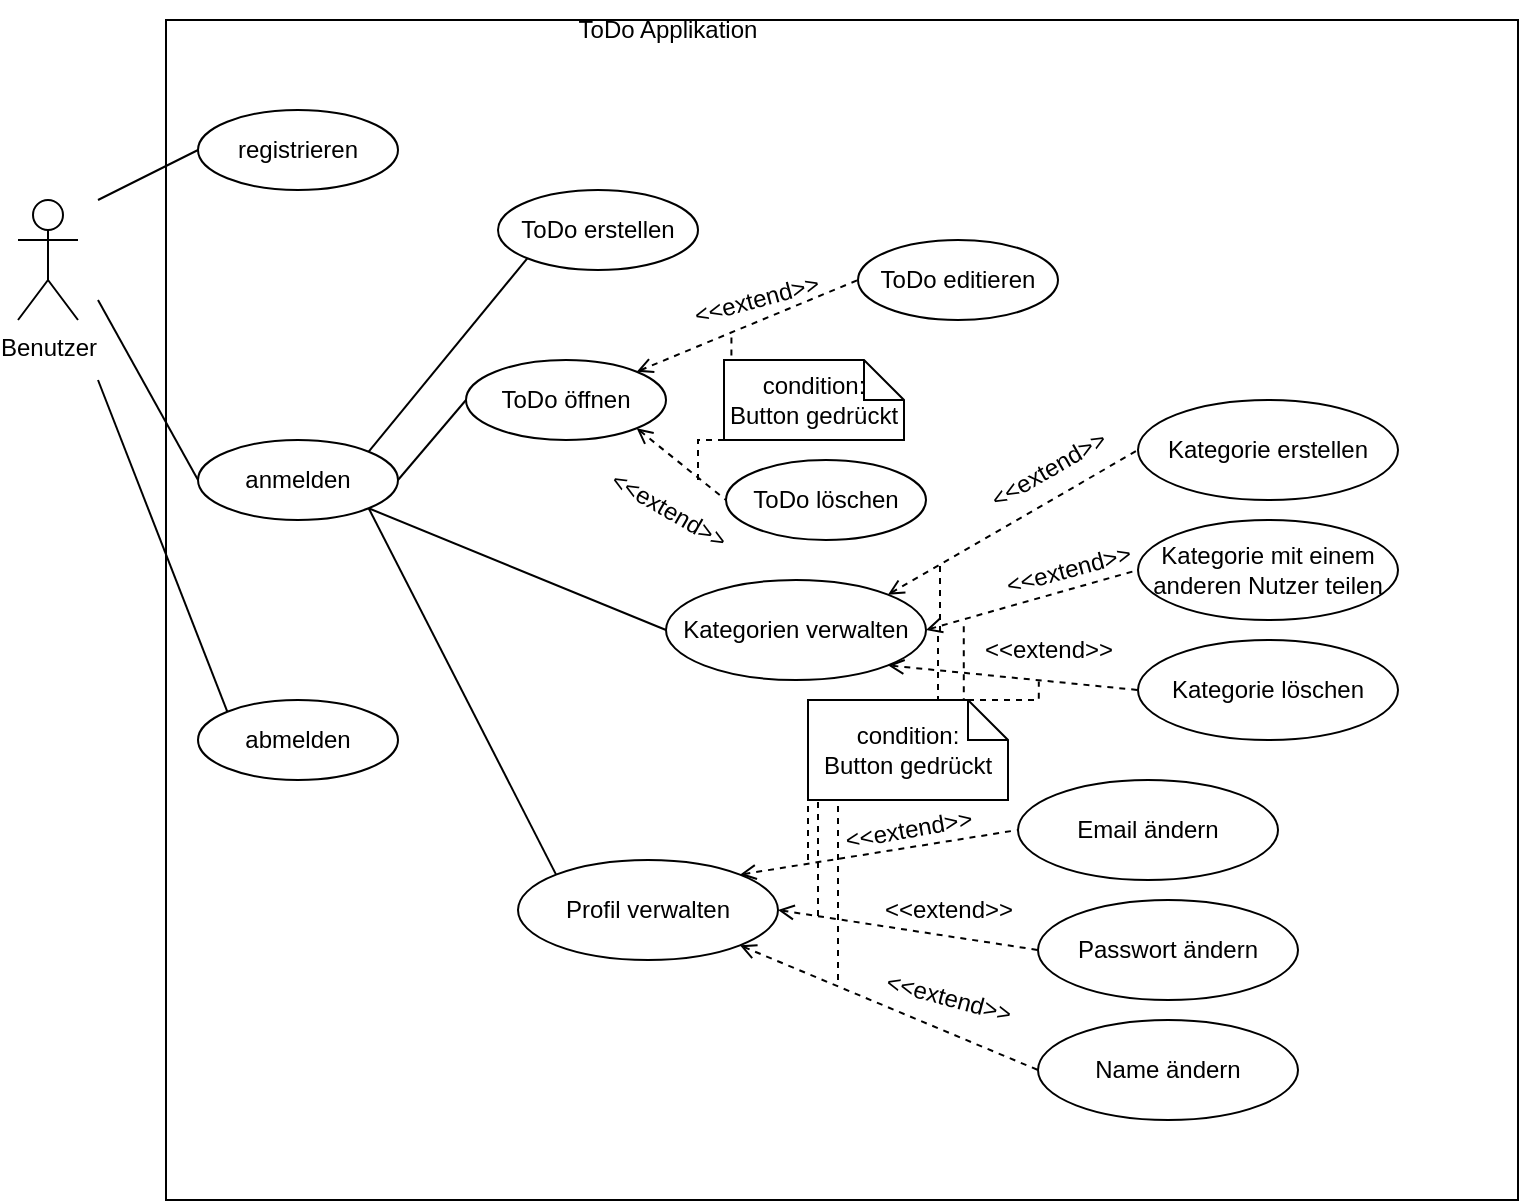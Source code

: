 <mxfile version="24.0.1" type="device">
  <diagram name="Seite-1" id="e2dhDYWPwq4B96d2uhu8">
    <mxGraphModel dx="946" dy="771" grid="1" gridSize="10" guides="1" tooltips="1" connect="1" arrows="1" fold="1" page="1" pageScale="1" pageWidth="827" pageHeight="1169" math="0" shadow="0">
      <root>
        <mxCell id="0" />
        <mxCell id="1" parent="0" />
        <mxCell id="qH2LjV1pGE-CIEt-mXnt-2" value="" style="rounded=0;whiteSpace=wrap;html=1;" parent="1" vertex="1">
          <mxGeometry x="134" y="110" width="676" height="590" as="geometry" />
        </mxCell>
        <mxCell id="qH2LjV1pGE-CIEt-mXnt-24" style="rounded=0;orthogonalLoop=1;jettySize=auto;html=1;entryX=0;entryY=0.5;entryDx=0;entryDy=0;endArrow=none;endFill=0;" parent="1" target="qH2LjV1pGE-CIEt-mXnt-4" edge="1">
          <mxGeometry relative="1" as="geometry">
            <mxPoint x="100" y="200" as="sourcePoint" />
          </mxGeometry>
        </mxCell>
        <mxCell id="qH2LjV1pGE-CIEt-mXnt-27" style="rounded=0;orthogonalLoop=1;jettySize=auto;html=1;entryX=0;entryY=0.5;entryDx=0;entryDy=0;endArrow=none;endFill=0;" parent="1" target="qH2LjV1pGE-CIEt-mXnt-5" edge="1">
          <mxGeometry relative="1" as="geometry">
            <mxPoint x="100" y="250" as="sourcePoint" />
          </mxGeometry>
        </mxCell>
        <mxCell id="qH2LjV1pGE-CIEt-mXnt-31" style="edgeStyle=none;rounded=0;orthogonalLoop=1;jettySize=auto;html=1;entryX=0;entryY=0;entryDx=0;entryDy=0;endArrow=none;endFill=0;" parent="1" target="qH2LjV1pGE-CIEt-mXnt-14" edge="1">
          <mxGeometry relative="1" as="geometry">
            <mxPoint x="100" y="290" as="sourcePoint" />
          </mxGeometry>
        </mxCell>
        <mxCell id="qH2LjV1pGE-CIEt-mXnt-1" value="Benutzer" style="shape=umlActor;verticalLabelPosition=bottom;verticalAlign=top;html=1;outlineConnect=0;" parent="1" vertex="1">
          <mxGeometry x="60" y="200" width="30" height="60" as="geometry" />
        </mxCell>
        <mxCell id="qH2LjV1pGE-CIEt-mXnt-3" value="ToDo Applikation" style="text;html=1;strokeColor=none;fillColor=none;align=center;verticalAlign=middle;whiteSpace=wrap;rounded=0;" parent="1" vertex="1">
          <mxGeometry x="320" y="100" width="130" height="30" as="geometry" />
        </mxCell>
        <mxCell id="qH2LjV1pGE-CIEt-mXnt-4" value="registrieren" style="ellipse;whiteSpace=wrap;html=1;" parent="1" vertex="1">
          <mxGeometry x="150" y="155" width="100" height="40" as="geometry" />
        </mxCell>
        <mxCell id="qH2LjV1pGE-CIEt-mXnt-28" style="rounded=0;orthogonalLoop=1;jettySize=auto;html=1;exitX=1;exitY=0;exitDx=0;exitDy=0;entryX=0;entryY=1;entryDx=0;entryDy=0;endArrow=none;endFill=0;" parent="1" source="qH2LjV1pGE-CIEt-mXnt-5" target="qH2LjV1pGE-CIEt-mXnt-6" edge="1">
          <mxGeometry relative="1" as="geometry" />
        </mxCell>
        <mxCell id="qH2LjV1pGE-CIEt-mXnt-29" style="rounded=0;orthogonalLoop=1;jettySize=auto;html=1;exitX=1;exitY=0.5;exitDx=0;exitDy=0;entryX=0;entryY=0.5;entryDx=0;entryDy=0;endArrow=none;endFill=0;" parent="1" source="qH2LjV1pGE-CIEt-mXnt-5" target="qH2LjV1pGE-CIEt-mXnt-23" edge="1">
          <mxGeometry relative="1" as="geometry" />
        </mxCell>
        <mxCell id="qH2LjV1pGE-CIEt-mXnt-43" style="edgeStyle=none;rounded=0;orthogonalLoop=1;jettySize=auto;html=1;exitX=1;exitY=1;exitDx=0;exitDy=0;entryX=0;entryY=0.5;entryDx=0;entryDy=0;endArrow=none;endFill=0;" parent="1" source="qH2LjV1pGE-CIEt-mXnt-5" target="qH2LjV1pGE-CIEt-mXnt-15" edge="1">
          <mxGeometry relative="1" as="geometry" />
        </mxCell>
        <mxCell id="qH2LjV1pGE-CIEt-mXnt-44" style="edgeStyle=none;rounded=0;orthogonalLoop=1;jettySize=auto;html=1;exitX=1;exitY=1;exitDx=0;exitDy=0;entryX=0;entryY=0;entryDx=0;entryDy=0;endArrow=none;endFill=0;" parent="1" source="qH2LjV1pGE-CIEt-mXnt-5" target="qH2LjV1pGE-CIEt-mXnt-19" edge="1">
          <mxGeometry relative="1" as="geometry" />
        </mxCell>
        <mxCell id="qH2LjV1pGE-CIEt-mXnt-5" value="anmelden" style="ellipse;whiteSpace=wrap;html=1;" parent="1" vertex="1">
          <mxGeometry x="150" y="320" width="100" height="40" as="geometry" />
        </mxCell>
        <mxCell id="qH2LjV1pGE-CIEt-mXnt-6" value="ToDo erstellen" style="ellipse;whiteSpace=wrap;html=1;" parent="1" vertex="1">
          <mxGeometry x="300" y="195" width="100" height="40" as="geometry" />
        </mxCell>
        <mxCell id="qH2LjV1pGE-CIEt-mXnt-8" value="ToDo editieren" style="ellipse;whiteSpace=wrap;html=1;" parent="1" vertex="1">
          <mxGeometry x="480" y="220" width="100" height="40" as="geometry" />
        </mxCell>
        <mxCell id="qH2LjV1pGE-CIEt-mXnt-9" value="ToDo löschen" style="ellipse;whiteSpace=wrap;html=1;" parent="1" vertex="1">
          <mxGeometry x="414" y="330" width="100" height="40" as="geometry" />
        </mxCell>
        <mxCell id="qH2LjV1pGE-CIEt-mXnt-10" value="Kategorie erstellen" style="ellipse;whiteSpace=wrap;html=1;" parent="1" vertex="1">
          <mxGeometry x="620" y="300" width="130" height="50" as="geometry" />
        </mxCell>
        <mxCell id="qH2LjV1pGE-CIEt-mXnt-12" value="Kategorie mit einem&lt;br&gt;anderen Nutzer teilen" style="ellipse;whiteSpace=wrap;html=1;" parent="1" vertex="1">
          <mxGeometry x="620" y="360" width="130" height="50" as="geometry" />
        </mxCell>
        <mxCell id="qH2LjV1pGE-CIEt-mXnt-13" value="Kategorie löschen" style="ellipse;whiteSpace=wrap;html=1;" parent="1" vertex="1">
          <mxGeometry x="620" y="420" width="130" height="50" as="geometry" />
        </mxCell>
        <mxCell id="qH2LjV1pGE-CIEt-mXnt-14" value="abmelden" style="ellipse;whiteSpace=wrap;html=1;" parent="1" vertex="1">
          <mxGeometry x="150" y="450" width="100" height="40" as="geometry" />
        </mxCell>
        <mxCell id="qH2LjV1pGE-CIEt-mXnt-36" style="edgeStyle=none;rounded=0;orthogonalLoop=1;jettySize=auto;html=1;exitX=1;exitY=0;exitDx=0;exitDy=0;entryX=0;entryY=0.5;entryDx=0;entryDy=0;endArrow=none;endFill=0;startArrow=open;startFill=0;dashed=1;" parent="1" source="qH2LjV1pGE-CIEt-mXnt-15" target="qH2LjV1pGE-CIEt-mXnt-10" edge="1">
          <mxGeometry relative="1" as="geometry" />
        </mxCell>
        <mxCell id="qH2LjV1pGE-CIEt-mXnt-37" style="edgeStyle=none;rounded=0;orthogonalLoop=1;jettySize=auto;html=1;exitX=1;exitY=0.5;exitDx=0;exitDy=0;entryX=0;entryY=0.5;entryDx=0;entryDy=0;endArrow=none;endFill=0;dashed=1;strokeColor=default;align=center;verticalAlign=middle;fontFamily=Helvetica;fontSize=11;fontColor=default;labelBackgroundColor=default;startArrow=open;startFill=0;" parent="1" source="qH2LjV1pGE-CIEt-mXnt-15" target="qH2LjV1pGE-CIEt-mXnt-12" edge="1">
          <mxGeometry relative="1" as="geometry" />
        </mxCell>
        <mxCell id="qH2LjV1pGE-CIEt-mXnt-38" style="edgeStyle=none;rounded=0;orthogonalLoop=1;jettySize=auto;html=1;exitX=1;exitY=1;exitDx=0;exitDy=0;entryX=0;entryY=0.5;entryDx=0;entryDy=0;endArrow=none;endFill=0;dashed=1;strokeColor=default;align=center;verticalAlign=middle;fontFamily=Helvetica;fontSize=11;fontColor=default;labelBackgroundColor=default;startArrow=open;startFill=0;" parent="1" source="qH2LjV1pGE-CIEt-mXnt-15" target="qH2LjV1pGE-CIEt-mXnt-13" edge="1">
          <mxGeometry relative="1" as="geometry" />
        </mxCell>
        <mxCell id="qH2LjV1pGE-CIEt-mXnt-15" value="Kategorien verwalten" style="ellipse;whiteSpace=wrap;html=1;" parent="1" vertex="1">
          <mxGeometry x="384" y="390" width="130" height="50" as="geometry" />
        </mxCell>
        <mxCell id="qH2LjV1pGE-CIEt-mXnt-16" value="Email ändern" style="ellipse;whiteSpace=wrap;html=1;" parent="1" vertex="1">
          <mxGeometry x="560" y="490" width="130" height="50" as="geometry" />
        </mxCell>
        <mxCell id="qH2LjV1pGE-CIEt-mXnt-17" value="Passwort ändern" style="ellipse;whiteSpace=wrap;html=1;" parent="1" vertex="1">
          <mxGeometry x="570" y="550" width="130" height="50" as="geometry" />
        </mxCell>
        <mxCell id="qH2LjV1pGE-CIEt-mXnt-18" value="Name ändern" style="ellipse;whiteSpace=wrap;html=1;" parent="1" vertex="1">
          <mxGeometry x="570" y="610" width="130" height="50" as="geometry" />
        </mxCell>
        <mxCell id="qH2LjV1pGE-CIEt-mXnt-39" style="edgeStyle=none;rounded=0;orthogonalLoop=1;jettySize=auto;html=1;exitX=1;exitY=0;exitDx=0;exitDy=0;entryX=0;entryY=0.5;entryDx=0;entryDy=0;endArrow=none;endFill=0;dashed=1;strokeColor=default;align=center;verticalAlign=middle;fontFamily=Helvetica;fontSize=11;fontColor=default;labelBackgroundColor=default;startArrow=open;startFill=0;" parent="1" source="qH2LjV1pGE-CIEt-mXnt-19" target="qH2LjV1pGE-CIEt-mXnt-16" edge="1">
          <mxGeometry relative="1" as="geometry" />
        </mxCell>
        <mxCell id="qH2LjV1pGE-CIEt-mXnt-40" style="edgeStyle=none;rounded=0;orthogonalLoop=1;jettySize=auto;html=1;exitX=1;exitY=0.5;exitDx=0;exitDy=0;entryX=0;entryY=0.5;entryDx=0;entryDy=0;endArrow=none;endFill=0;dashed=1;strokeColor=default;align=center;verticalAlign=middle;fontFamily=Helvetica;fontSize=11;fontColor=default;labelBackgroundColor=default;startArrow=open;startFill=0;" parent="1" source="qH2LjV1pGE-CIEt-mXnt-19" target="qH2LjV1pGE-CIEt-mXnt-17" edge="1">
          <mxGeometry relative="1" as="geometry" />
        </mxCell>
        <mxCell id="qH2LjV1pGE-CIEt-mXnt-41" style="edgeStyle=none;rounded=0;orthogonalLoop=1;jettySize=auto;html=1;exitX=1;exitY=1;exitDx=0;exitDy=0;entryX=0;entryY=0.5;entryDx=0;entryDy=0;endArrow=none;endFill=0;dashed=1;strokeColor=default;align=center;verticalAlign=middle;fontFamily=Helvetica;fontSize=11;fontColor=default;labelBackgroundColor=default;startArrow=open;startFill=0;" parent="1" source="qH2LjV1pGE-CIEt-mXnt-19" target="qH2LjV1pGE-CIEt-mXnt-18" edge="1">
          <mxGeometry relative="1" as="geometry" />
        </mxCell>
        <mxCell id="qH2LjV1pGE-CIEt-mXnt-19" value="Profil verwalten" style="ellipse;whiteSpace=wrap;html=1;" parent="1" vertex="1">
          <mxGeometry x="310" y="530" width="130" height="50" as="geometry" />
        </mxCell>
        <mxCell id="qH2LjV1pGE-CIEt-mXnt-33" style="edgeStyle=none;rounded=0;orthogonalLoop=1;jettySize=auto;html=1;exitX=1;exitY=0;exitDx=0;exitDy=0;entryX=0;entryY=0.5;entryDx=0;entryDy=0;endArrow=none;endFill=0;dashed=1;strokeColor=default;align=center;verticalAlign=middle;fontFamily=Helvetica;fontSize=11;fontColor=default;labelBackgroundColor=default;startArrow=open;startFill=0;" parent="1" source="qH2LjV1pGE-CIEt-mXnt-23" target="qH2LjV1pGE-CIEt-mXnt-8" edge="1">
          <mxGeometry relative="1" as="geometry" />
        </mxCell>
        <mxCell id="qH2LjV1pGE-CIEt-mXnt-34" style="edgeStyle=none;rounded=0;orthogonalLoop=1;jettySize=auto;html=1;exitX=1;exitY=1;exitDx=0;exitDy=0;entryX=0;entryY=0.5;entryDx=0;entryDy=0;endArrow=none;endFill=0;dashed=1;strokeColor=default;align=center;verticalAlign=middle;fontFamily=Helvetica;fontSize=11;fontColor=default;labelBackgroundColor=default;startArrow=open;startFill=0;" parent="1" source="qH2LjV1pGE-CIEt-mXnt-23" target="qH2LjV1pGE-CIEt-mXnt-9" edge="1">
          <mxGeometry relative="1" as="geometry" />
        </mxCell>
        <mxCell id="qH2LjV1pGE-CIEt-mXnt-23" value="ToDo öffnen" style="ellipse;whiteSpace=wrap;html=1;" parent="1" vertex="1">
          <mxGeometry x="284" y="280" width="100" height="40" as="geometry" />
        </mxCell>
        <mxCell id="d_u1jrtxfyVBRsREm5s4-1" value="&amp;lt;&amp;lt;&lt;span style=&quot;background-color: initial;&quot;&gt;extend&amp;gt;&amp;gt;&lt;/span&gt;" style="text;html=1;align=center;verticalAlign=middle;resizable=0;points=[];autosize=1;strokeColor=none;fillColor=none;rotation=-30;" vertex="1" parent="1">
          <mxGeometry x="530" y="320" width="90" height="30" as="geometry" />
        </mxCell>
        <mxCell id="d_u1jrtxfyVBRsREm5s4-3" value="&amp;lt;&amp;lt;&lt;span style=&quot;background-color: initial;&quot;&gt;extend&amp;gt;&amp;gt;&lt;/span&gt;" style="text;html=1;align=center;verticalAlign=middle;resizable=0;points=[];autosize=1;strokeColor=none;fillColor=none;rotation=-15;" vertex="1" parent="1">
          <mxGeometry x="540" y="370" width="90" height="30" as="geometry" />
        </mxCell>
        <mxCell id="d_u1jrtxfyVBRsREm5s4-4" value="&amp;lt;&amp;lt;&lt;span style=&quot;background-color: initial;&quot;&gt;extend&amp;gt;&amp;gt;&lt;/span&gt;" style="text;html=1;align=center;verticalAlign=middle;resizable=0;points=[];autosize=1;strokeColor=none;fillColor=none;rotation=0;" vertex="1" parent="1">
          <mxGeometry x="530" y="410" width="90" height="30" as="geometry" />
        </mxCell>
        <mxCell id="d_u1jrtxfyVBRsREm5s4-5" value="&amp;lt;&amp;lt;&lt;span style=&quot;background-color: initial;&quot;&gt;extend&amp;gt;&amp;gt;&lt;/span&gt;" style="text;html=1;align=center;verticalAlign=middle;resizable=0;points=[];autosize=1;strokeColor=none;fillColor=none;rotation=-10;" vertex="1" parent="1">
          <mxGeometry x="460" y="500" width="90" height="30" as="geometry" />
        </mxCell>
        <mxCell id="d_u1jrtxfyVBRsREm5s4-6" value="&amp;lt;&amp;lt;&lt;span style=&quot;background-color: initial;&quot;&gt;extend&amp;gt;&amp;gt;&lt;/span&gt;" style="text;html=1;align=center;verticalAlign=middle;resizable=0;points=[];autosize=1;strokeColor=none;fillColor=none;rotation=0;" vertex="1" parent="1">
          <mxGeometry x="480" y="540" width="90" height="30" as="geometry" />
        </mxCell>
        <mxCell id="d_u1jrtxfyVBRsREm5s4-7" value="&amp;lt;&amp;lt;&lt;span style=&quot;background-color: initial;&quot;&gt;extend&amp;gt;&amp;gt;&lt;/span&gt;" style="text;html=1;align=center;verticalAlign=middle;resizable=0;points=[];autosize=1;strokeColor=none;fillColor=none;rotation=15;" vertex="1" parent="1">
          <mxGeometry x="480" y="584" width="90" height="30" as="geometry" />
        </mxCell>
        <mxCell id="d_u1jrtxfyVBRsREm5s4-19" style="edgeStyle=orthogonalEdgeStyle;rounded=0;orthogonalLoop=1;jettySize=auto;html=1;exitX=0;exitY=1;exitDx=0;exitDy=0;exitPerimeter=0;dashed=1;strokeColor=default;align=center;verticalAlign=middle;fontFamily=Helvetica;fontSize=11;fontColor=default;labelBackgroundColor=default;endArrow=none;endFill=0;" edge="1" parent="1">
          <mxGeometry relative="1" as="geometry">
            <mxPoint x="455" y="533" as="targetPoint" />
            <mxPoint x="455" y="503" as="sourcePoint" />
            <Array as="points">
              <mxPoint x="455" y="513" />
              <mxPoint x="455" y="513" />
            </Array>
          </mxGeometry>
        </mxCell>
        <mxCell id="d_u1jrtxfyVBRsREm5s4-20" style="edgeStyle=orthogonalEdgeStyle;rounded=0;orthogonalLoop=1;jettySize=auto;html=1;exitX=0;exitY=1;exitDx=0;exitDy=0;exitPerimeter=0;dashed=1;strokeColor=default;align=center;verticalAlign=middle;fontFamily=Helvetica;fontSize=11;fontColor=default;labelBackgroundColor=default;endArrow=none;endFill=0;" edge="1" parent="1" source="d_u1jrtxfyVBRsREm5s4-9">
          <mxGeometry relative="1" as="geometry">
            <mxPoint x="460" y="560" as="targetPoint" />
            <Array as="points">
              <mxPoint x="460" y="500" />
            </Array>
          </mxGeometry>
        </mxCell>
        <mxCell id="d_u1jrtxfyVBRsREm5s4-21" style="edgeStyle=orthogonalEdgeStyle;rounded=0;orthogonalLoop=1;jettySize=auto;html=1;exitX=0;exitY=1;exitDx=0;exitDy=0;exitPerimeter=0;dashed=1;strokeColor=default;align=center;verticalAlign=middle;fontFamily=Helvetica;fontSize=11;fontColor=default;labelBackgroundColor=default;endArrow=none;endFill=0;" edge="1" parent="1" source="d_u1jrtxfyVBRsREm5s4-9">
          <mxGeometry relative="1" as="geometry">
            <mxPoint x="470" y="590" as="targetPoint" />
            <Array as="points">
              <mxPoint x="470" y="500" />
            </Array>
          </mxGeometry>
        </mxCell>
        <mxCell id="d_u1jrtxfyVBRsREm5s4-23" style="edgeStyle=orthogonalEdgeStyle;rounded=0;orthogonalLoop=1;jettySize=auto;html=1;exitX=0;exitY=0;exitDx=80;exitDy=0;exitPerimeter=0;dashed=1;strokeColor=default;align=center;verticalAlign=middle;fontFamily=Helvetica;fontSize=11;fontColor=default;labelBackgroundColor=default;endArrow=none;endFill=0;" edge="1" parent="1">
          <mxGeometry relative="1" as="geometry">
            <mxPoint x="520" y="382" as="targetPoint" />
            <mxPoint x="535" y="452" as="sourcePoint" />
            <Array as="points">
              <mxPoint x="520" y="453" />
              <mxPoint x="520" y="418" />
              <mxPoint x="521" y="418" />
              <mxPoint x="521" y="382" />
            </Array>
          </mxGeometry>
        </mxCell>
        <mxCell id="d_u1jrtxfyVBRsREm5s4-9" value="&lt;span style=&quot;text-wrap: nowrap;&quot;&gt;condition:&lt;/span&gt;&lt;br style=&quot;text-wrap: nowrap;&quot;&gt;&lt;span style=&quot;text-wrap: nowrap;&quot;&gt;Button gedrückt&lt;/span&gt;" style="shape=note;size=20;whiteSpace=wrap;html=1;" vertex="1" parent="1">
          <mxGeometry x="455" y="450" width="100" height="50" as="geometry" />
        </mxCell>
        <mxCell id="d_u1jrtxfyVBRsREm5s4-13" value="&amp;lt;&amp;lt;&lt;span style=&quot;background-color: initial;&quot;&gt;extend&amp;gt;&amp;gt;&lt;/span&gt;" style="text;html=1;align=center;verticalAlign=middle;resizable=0;points=[];autosize=1;strokeColor=none;fillColor=none;rotation=-15;" vertex="1" parent="1">
          <mxGeometry x="384" y="235" width="90" height="30" as="geometry" />
        </mxCell>
        <mxCell id="d_u1jrtxfyVBRsREm5s4-14" value="&amp;lt;&amp;lt;&lt;span style=&quot;background-color: initial;&quot;&gt;extend&amp;gt;&amp;gt;&lt;/span&gt;" style="text;html=1;align=center;verticalAlign=middle;resizable=0;points=[];autosize=1;strokeColor=none;fillColor=none;rotation=30;" vertex="1" parent="1">
          <mxGeometry x="340" y="340" width="90" height="30" as="geometry" />
        </mxCell>
        <mxCell id="d_u1jrtxfyVBRsREm5s4-25" style="edgeStyle=orthogonalEdgeStyle;rounded=0;orthogonalLoop=1;jettySize=auto;html=1;exitX=0;exitY=1;exitDx=0;exitDy=0;exitPerimeter=0;dashed=1;strokeColor=default;align=center;verticalAlign=middle;fontFamily=Helvetica;fontSize=11;fontColor=default;labelBackgroundColor=default;endArrow=none;endFill=0;" edge="1" parent="1" source="d_u1jrtxfyVBRsREm5s4-16">
          <mxGeometry relative="1" as="geometry">
            <mxPoint x="400" y="340" as="targetPoint" />
          </mxGeometry>
        </mxCell>
        <mxCell id="d_u1jrtxfyVBRsREm5s4-16" value="&lt;span style=&quot;text-wrap: nowrap;&quot;&gt;condition:&lt;/span&gt;&lt;br style=&quot;text-wrap: nowrap;&quot;&gt;&lt;span style=&quot;text-wrap: nowrap;&quot;&gt;Button gedrückt&lt;/span&gt;" style="shape=note;size=20;whiteSpace=wrap;html=1;" vertex="1" parent="1">
          <mxGeometry x="413" y="280" width="90" height="40" as="geometry" />
        </mxCell>
        <mxCell id="d_u1jrtxfyVBRsREm5s4-18" style="edgeStyle=orthogonalEdgeStyle;rounded=0;orthogonalLoop=1;jettySize=auto;html=1;exitX=0;exitY=0;exitDx=80;exitDy=0;exitPerimeter=0;entryX=0.449;entryY=1.024;entryDx=0;entryDy=0;entryPerimeter=0;dashed=1;endArrow=none;endFill=0;" edge="1" parent="1" source="d_u1jrtxfyVBRsREm5s4-9" target="d_u1jrtxfyVBRsREm5s4-4">
          <mxGeometry relative="1" as="geometry" />
        </mxCell>
        <mxCell id="d_u1jrtxfyVBRsREm5s4-22" style="edgeStyle=orthogonalEdgeStyle;rounded=0;orthogonalLoop=1;jettySize=auto;html=1;exitX=0;exitY=0;exitDx=80;exitDy=0;exitPerimeter=0;entryX=0.032;entryY=0.068;entryDx=0;entryDy=0;entryPerimeter=0;dashed=1;strokeColor=default;align=center;verticalAlign=middle;fontFamily=Helvetica;fontSize=11;fontColor=default;labelBackgroundColor=default;endArrow=none;endFill=0;" edge="1" parent="1" source="d_u1jrtxfyVBRsREm5s4-9" target="d_u1jrtxfyVBRsREm5s4-4">
          <mxGeometry relative="1" as="geometry" />
        </mxCell>
        <mxCell id="d_u1jrtxfyVBRsREm5s4-24" style="edgeStyle=orthogonalEdgeStyle;rounded=0;orthogonalLoop=1;jettySize=auto;html=1;exitX=0;exitY=0;exitDx=0;exitDy=0;exitPerimeter=0;entryX=0.319;entryY=0.945;entryDx=0;entryDy=0;entryPerimeter=0;dashed=1;strokeColor=default;align=center;verticalAlign=middle;fontFamily=Helvetica;fontSize=11;fontColor=default;labelBackgroundColor=default;endArrow=none;endFill=0;" edge="1" parent="1" source="d_u1jrtxfyVBRsREm5s4-16" target="d_u1jrtxfyVBRsREm5s4-13">
          <mxGeometry relative="1" as="geometry" />
        </mxCell>
      </root>
    </mxGraphModel>
  </diagram>
</mxfile>
